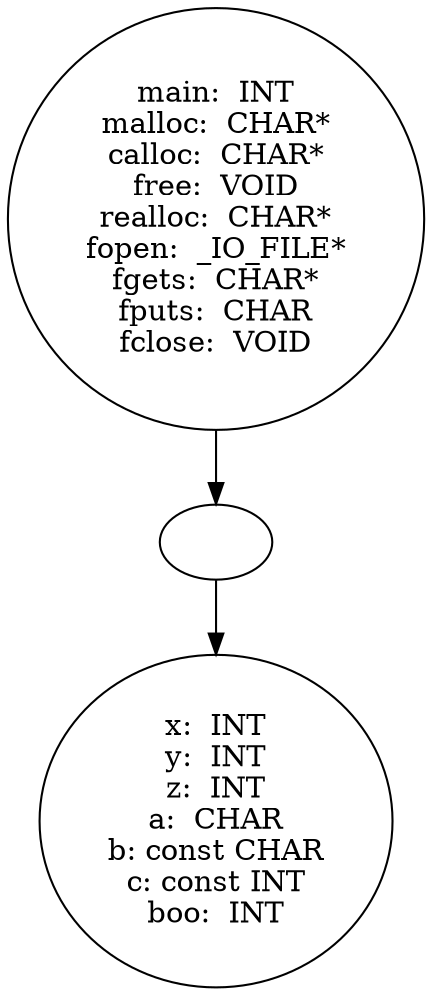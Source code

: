 digraph AST {
  "135951639800768" [label="main:  INT
malloc:  CHAR*
calloc:  CHAR*
free:  VOID
realloc:  CHAR*
fopen:  _IO_FILE*
fgets:  CHAR*
fputs:  CHAR
fclose:  VOID"];
  "135951639800768" -> "135951639803648";
  "135951639803648" [label=""];
  "135951639803648" -> "135951639799568";
  "135951639799568" [label="x:  INT
y:  INT
z:  INT
a:  CHAR
b: const CHAR
c: const INT
boo:  INT"];
}
